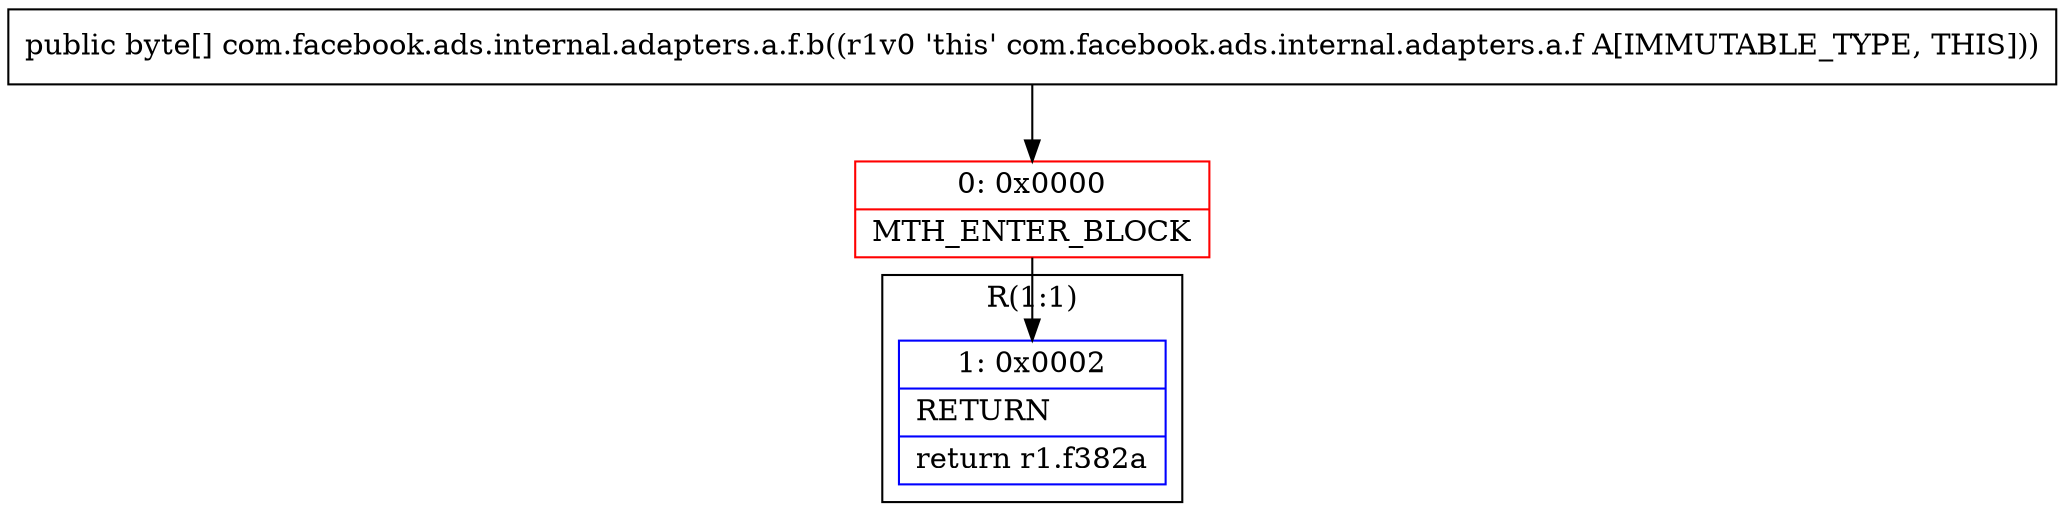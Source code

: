 digraph "CFG forcom.facebook.ads.internal.adapters.a.f.b()[B" {
subgraph cluster_Region_1802912912 {
label = "R(1:1)";
node [shape=record,color=blue];
Node_1 [shape=record,label="{1\:\ 0x0002|RETURN\l|return r1.f382a\l}"];
}
Node_0 [shape=record,color=red,label="{0\:\ 0x0000|MTH_ENTER_BLOCK\l}"];
MethodNode[shape=record,label="{public byte[] com.facebook.ads.internal.adapters.a.f.b((r1v0 'this' com.facebook.ads.internal.adapters.a.f A[IMMUTABLE_TYPE, THIS])) }"];
MethodNode -> Node_0;
Node_0 -> Node_1;
}

